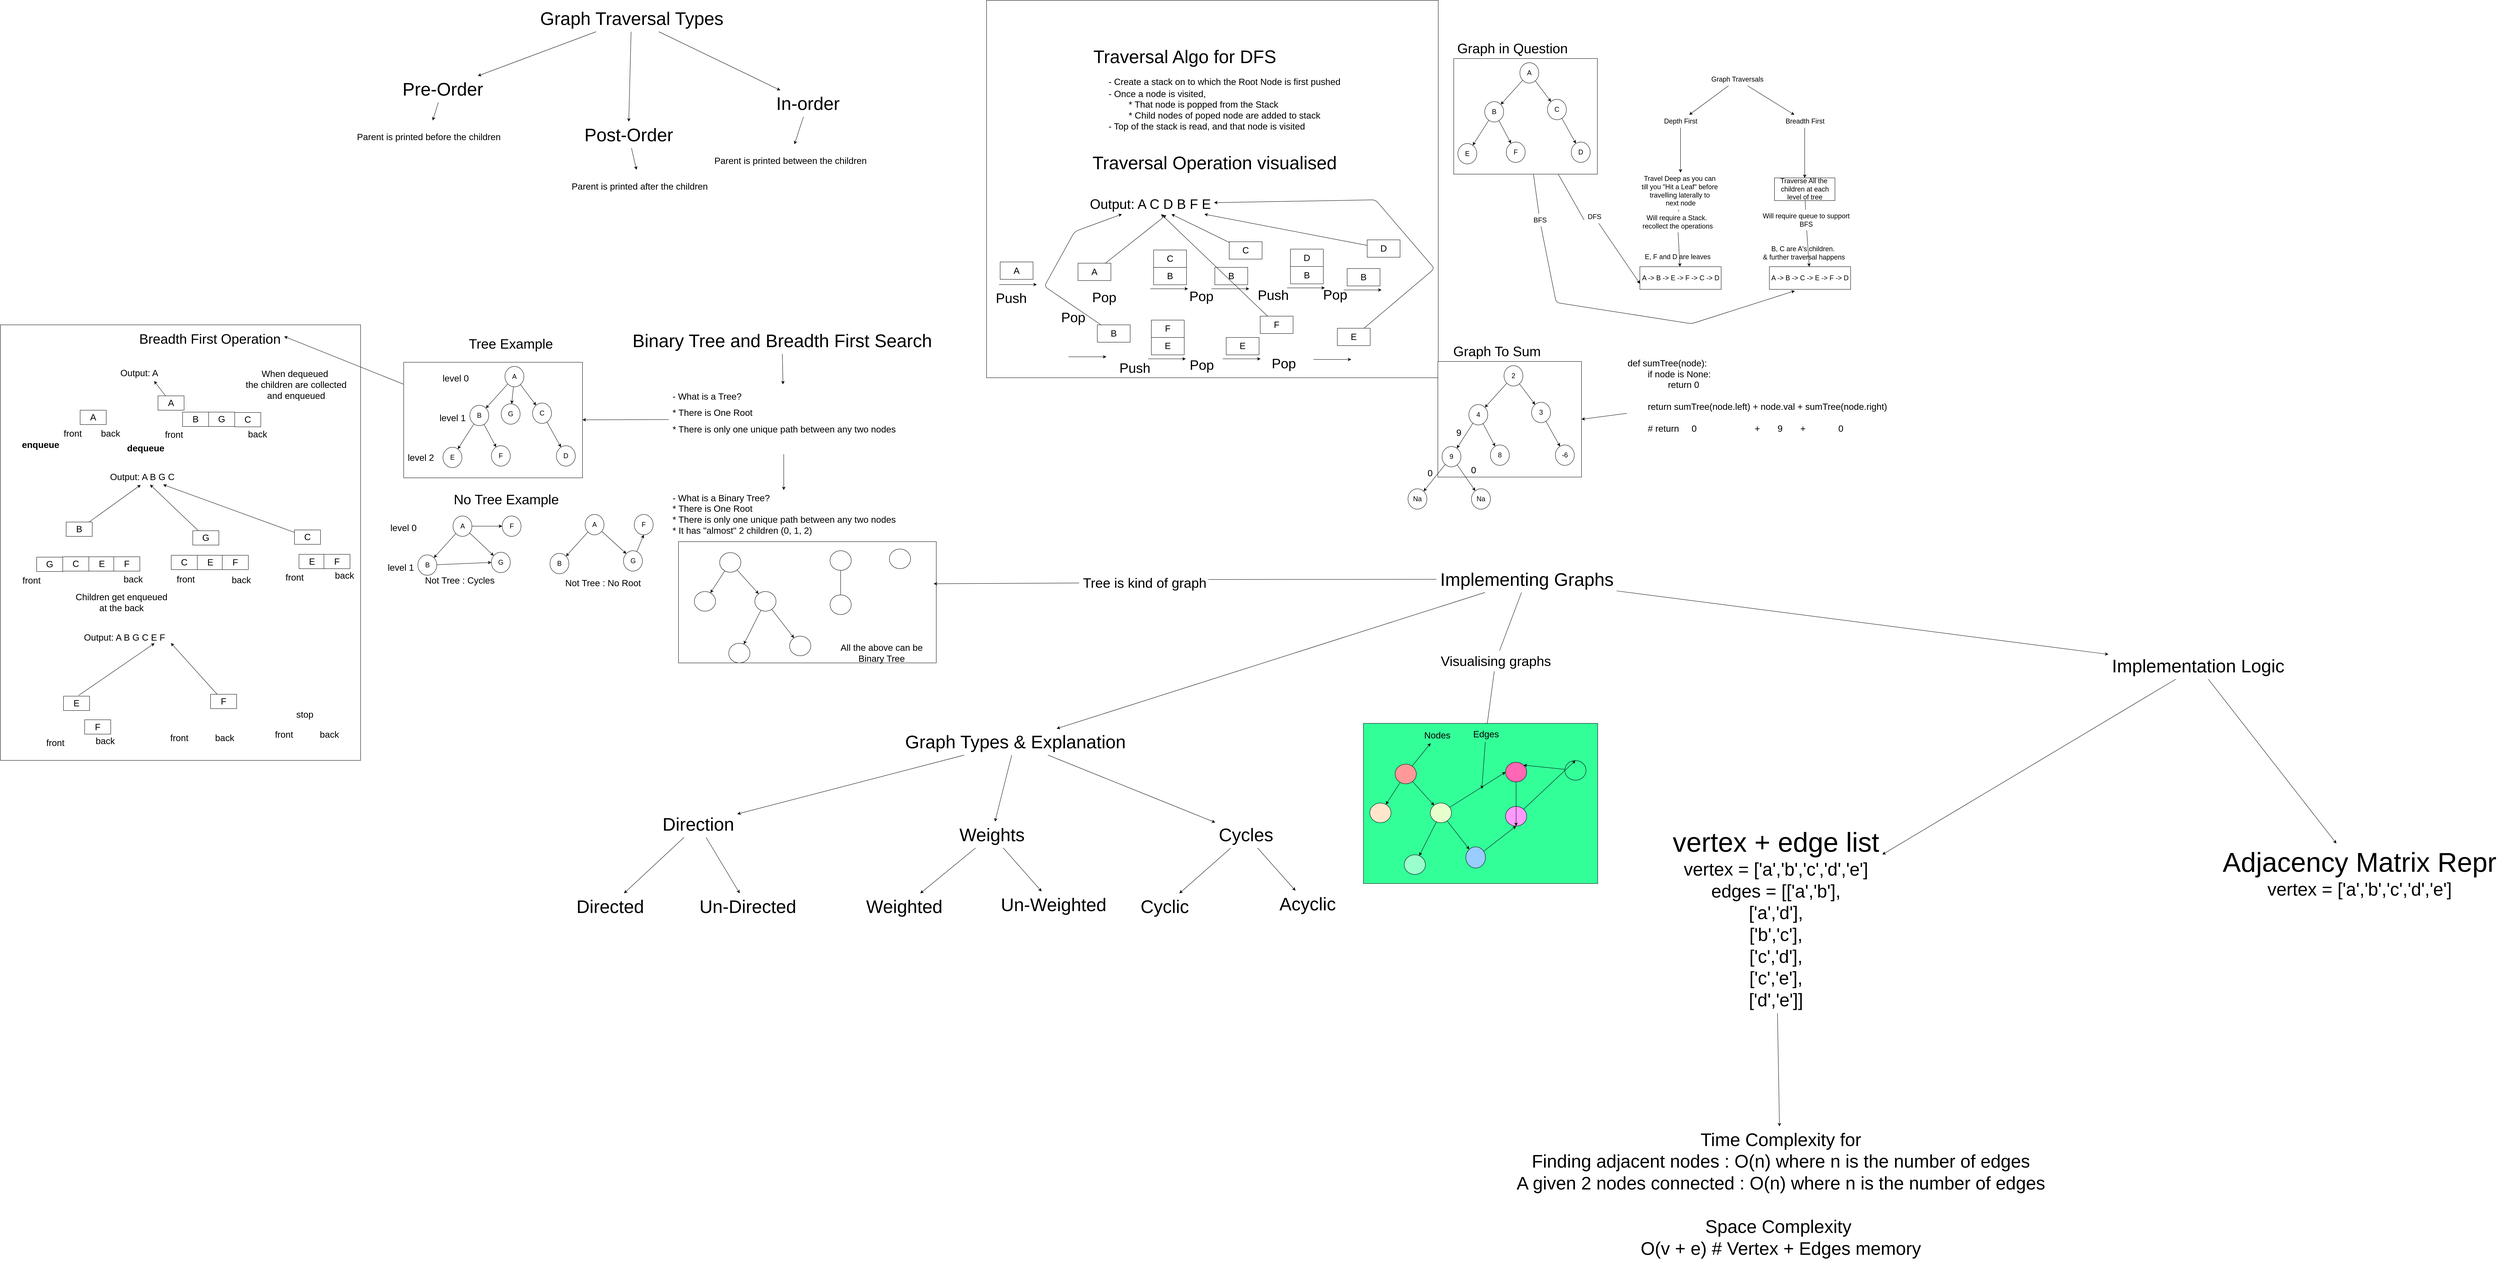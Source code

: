 <mxfile>
    <diagram id="GIzXhVxb1Y-X7Gjz67oI" name="Page-1">
        <mxGraphModel dx="11020" dy="3504" grid="0" gridSize="10" guides="1" tooltips="1" connect="1" arrows="1" fold="1" page="0" pageScale="1" pageWidth="827" pageHeight="1169" math="0" shadow="0">
            <root>
                <mxCell id="0"/>
                <mxCell id="1" parent="0"/>
                <mxCell id="242" value="" style="whiteSpace=wrap;html=1;fontSize=24;" parent="1" vertex="1">
                    <mxGeometry x="-1800" y="-148" width="1195" height="999" as="geometry"/>
                </mxCell>
                <mxCell id="241" value="" style="whiteSpace=wrap;html=1;fontSize=24;" parent="1" vertex="1">
                    <mxGeometry x="-4409" y="711" width="953" height="1153" as="geometry"/>
                </mxCell>
                <mxCell id="196" value="" style="whiteSpace=wrap;html=1;fontSize=24;" parent="1" vertex="1">
                    <mxGeometry x="-2615" y="1285" width="682" height="321" as="geometry"/>
                </mxCell>
                <mxCell id="105" value="" style="whiteSpace=wrap;html=1;fontSize=18;" parent="1" vertex="1">
                    <mxGeometry x="-606" y="808" width="380" height="306" as="geometry"/>
                </mxCell>
                <mxCell id="36" style="edgeStyle=none;html=1;entryX=0;entryY=0.75;entryDx=0;entryDy=0;fontSize=18;startArrow=none;" parent="1" source="39" target="24" edge="1">
                    <mxGeometry relative="1" as="geometry"/>
                </mxCell>
                <mxCell id="37" style="edgeStyle=none;html=1;fontSize=18;startArrow=none;" parent="1" source="38" edge="1">
                    <mxGeometry relative="1" as="geometry">
                        <mxPoint x="338.286" y="621" as="targetPoint"/>
                        <Array as="points">
                            <mxPoint x="-293" y="652"/>
                            <mxPoint x="65" y="708"/>
                        </Array>
                    </mxGeometry>
                </mxCell>
                <mxCell id="20" value="" style="whiteSpace=wrap;html=1;fontSize=18;" parent="1" vertex="1">
                    <mxGeometry x="-564" y="6" width="380" height="306" as="geometry"/>
                </mxCell>
                <mxCell id="4" value="" style="edgeStyle=none;html=1;fontSize=18;" parent="1" source="2" target="3" edge="1">
                    <mxGeometry relative="1" as="geometry"/>
                </mxCell>
                <mxCell id="6" value="" style="edgeStyle=none;html=1;fontSize=18;" parent="1" source="2" target="5" edge="1">
                    <mxGeometry relative="1" as="geometry"/>
                </mxCell>
                <mxCell id="2" value="&lt;font style=&quot;font-size: 18px;&quot;&gt;Graph Traversals&lt;/font&gt;" style="text;html=1;align=center;verticalAlign=middle;resizable=0;points=[];autosize=1;strokeColor=none;fillColor=none;" parent="1" vertex="1">
                    <mxGeometry x="108" y="44" width="156" height="34" as="geometry"/>
                </mxCell>
                <mxCell id="23" value="" style="edgeStyle=none;html=1;fontSize=18;" parent="1" source="3" target="22" edge="1">
                    <mxGeometry relative="1" as="geometry"/>
                </mxCell>
                <mxCell id="3" value="&lt;font style=&quot;font-size: 18px;&quot;&gt;Depth First&lt;/font&gt;" style="text;html=1;align=center;verticalAlign=middle;resizable=0;points=[];autosize=1;strokeColor=none;fillColor=none;fontSize=18;" parent="1" vertex="1">
                    <mxGeometry x="-17" y="155" width="106" height="34" as="geometry"/>
                </mxCell>
                <mxCell id="28" value="" style="edgeStyle=none;html=1;fontSize=18;" parent="1" source="5" target="27" edge="1">
                    <mxGeometry relative="1" as="geometry"/>
                </mxCell>
                <mxCell id="5" value="&lt;font style=&quot;font-size: 18px;&quot;&gt;Breadth First&lt;/font&gt;" style="text;html=1;align=center;verticalAlign=middle;resizable=0;points=[];autosize=1;strokeColor=none;fillColor=none;fontSize=18;" parent="1" vertex="1">
                    <mxGeometry x="304" y="155" width="121" height="34" as="geometry"/>
                </mxCell>
                <mxCell id="9" value="" style="edgeStyle=none;html=1;fontSize=18;" parent="1" source="7" target="8" edge="1">
                    <mxGeometry relative="1" as="geometry"/>
                </mxCell>
                <mxCell id="12" value="" style="edgeStyle=none;html=1;fontSize=18;" parent="1" source="7" target="11" edge="1">
                    <mxGeometry relative="1" as="geometry"/>
                </mxCell>
                <mxCell id="7" value="A" style="ellipse;whiteSpace=wrap;html=1;fontSize=18;" parent="1" vertex="1">
                    <mxGeometry x="-389" y="17" width="50" height="54" as="geometry"/>
                </mxCell>
                <mxCell id="14" value="" style="edgeStyle=none;html=1;fontSize=18;" parent="1" source="8" target="13" edge="1">
                    <mxGeometry relative="1" as="geometry"/>
                </mxCell>
                <mxCell id="17" value="" style="edgeStyle=none;html=1;fontSize=18;" parent="1" source="8" target="16" edge="1">
                    <mxGeometry relative="1" as="geometry"/>
                </mxCell>
                <mxCell id="8" value="B" style="ellipse;whiteSpace=wrap;html=1;fontSize=18;" parent="1" vertex="1">
                    <mxGeometry x="-482" y="120" width="50" height="54" as="geometry"/>
                </mxCell>
                <mxCell id="19" value="" style="edgeStyle=none;html=1;fontSize=18;" parent="1" source="11" target="18" edge="1">
                    <mxGeometry relative="1" as="geometry"/>
                </mxCell>
                <mxCell id="11" value="C" style="ellipse;whiteSpace=wrap;html=1;fontSize=18;" parent="1" vertex="1">
                    <mxGeometry x="-316" y="114" width="50" height="54" as="geometry"/>
                </mxCell>
                <mxCell id="13" value="E" style="ellipse;whiteSpace=wrap;html=1;fontSize=18;" parent="1" vertex="1">
                    <mxGeometry x="-553" y="231" width="50" height="54" as="geometry"/>
                </mxCell>
                <mxCell id="16" value="F" style="ellipse;whiteSpace=wrap;html=1;fontSize=18;" parent="1" vertex="1">
                    <mxGeometry x="-425" y="227" width="50" height="54" as="geometry"/>
                </mxCell>
                <mxCell id="18" value="D" style="ellipse;whiteSpace=wrap;html=1;fontSize=18;" parent="1" vertex="1">
                    <mxGeometry x="-253" y="227" width="50" height="54" as="geometry"/>
                </mxCell>
                <mxCell id="21" value="&lt;font style=&quot;font-size: 36px;&quot;&gt;Graph in Question&lt;/font&gt;" style="text;html=1;align=center;verticalAlign=middle;resizable=0;points=[];autosize=1;strokeColor=none;fillColor=none;fontSize=18;" parent="1" vertex="1">
                    <mxGeometry x="-564" y="-49" width="310" height="55" as="geometry"/>
                </mxCell>
                <mxCell id="25" value="" style="edgeStyle=none;html=1;fontSize=18;startArrow=none;" parent="1" source="32" target="24" edge="1">
                    <mxGeometry relative="1" as="geometry"/>
                </mxCell>
                <mxCell id="22" value="&lt;font style=&quot;font-size: 18px;&quot;&gt;Travel Deep as you can&amp;nbsp;&lt;br&gt;till you &quot;Hit a Leaf&quot; before&amp;nbsp;&lt;br&gt;travelling laterally to&amp;nbsp;&lt;br&gt;next node&lt;br&gt;&lt;/font&gt;" style="text;html=1;align=center;verticalAlign=middle;resizable=0;points=[];autosize=1;strokeColor=none;fillColor=none;fontSize=18;" parent="1" vertex="1">
                    <mxGeometry x="-76.5" y="308" width="225" height="98" as="geometry"/>
                </mxCell>
                <mxCell id="24" value="A -&amp;gt; B -&amp;gt; E -&amp;gt; F -&amp;gt; C -&amp;gt; D" style="whiteSpace=wrap;html=1;fontSize=18;" parent="1" vertex="1">
                    <mxGeometry x="-71.5" y="557" width="215" height="60" as="geometry"/>
                </mxCell>
                <mxCell id="26" value="E, F and D are leaves" style="text;html=1;align=center;verticalAlign=middle;resizable=0;points=[];autosize=1;strokeColor=none;fillColor=none;fontSize=18;" parent="1" vertex="1">
                    <mxGeometry x="-68" y="514" width="192" height="34" as="geometry"/>
                </mxCell>
                <mxCell id="30" style="edgeStyle=none;html=1;fontSize=18;startArrow=none;" parent="1" source="34" target="29" edge="1">
                    <mxGeometry relative="1" as="geometry"/>
                </mxCell>
                <mxCell id="27" value="Traverse All the&amp;nbsp;&lt;br&gt;children at each level of tree" style="whiteSpace=wrap;html=1;fontSize=18;" parent="1" vertex="1">
                    <mxGeometry x="284.5" y="322" width="160" height="60" as="geometry"/>
                </mxCell>
                <mxCell id="29" value="A -&amp;gt; B -&amp;gt; C -&amp;gt; E -&amp;gt; F -&amp;gt;&amp;nbsp;D" style="whiteSpace=wrap;html=1;fontSize=18;" parent="1" vertex="1">
                    <mxGeometry x="271" y="557" width="215" height="60" as="geometry"/>
                </mxCell>
                <mxCell id="31" value="B, C are A's children.&amp;nbsp;&lt;br&gt;&amp;amp; further traversal happens" style="text;html=1;align=center;verticalAlign=middle;resizable=0;points=[];autosize=1;strokeColor=none;fillColor=none;fontSize=18;" parent="1" vertex="1">
                    <mxGeometry x="244" y="493" width="235" height="55" as="geometry"/>
                </mxCell>
                <mxCell id="33" value="" style="edgeStyle=none;html=1;fontSize=18;endArrow=none;" parent="1" source="22" target="32" edge="1">
                    <mxGeometry relative="1" as="geometry">
                        <mxPoint x="33.484" y="406.0" as="sourcePoint"/>
                        <mxPoint x="28.041" y="512.0" as="targetPoint"/>
                    </mxGeometry>
                </mxCell>
                <mxCell id="32" value="Will require a Stack.&amp;nbsp;&lt;br&gt;recollect the operations" style="text;html=1;align=center;verticalAlign=middle;resizable=0;points=[];autosize=1;strokeColor=none;fillColor=none;fontSize=18;" parent="1" vertex="1">
                    <mxGeometry x="-74" y="411" width="204" height="55" as="geometry"/>
                </mxCell>
                <mxCell id="35" value="" style="edgeStyle=none;html=1;fontSize=18;endArrow=none;" parent="1" source="27" target="34" edge="1">
                    <mxGeometry relative="1" as="geometry">
                        <mxPoint x="367.419" y="382.0" as="sourcePoint"/>
                        <mxPoint x="379.581" y="507.0" as="targetPoint"/>
                    </mxGeometry>
                </mxCell>
                <mxCell id="34" value="Will require queue to support&lt;br&gt;BFS" style="text;html=1;align=center;verticalAlign=middle;resizable=0;points=[];autosize=1;strokeColor=none;fillColor=none;fontSize=18;" parent="1" vertex="1">
                    <mxGeometry x="244" y="406" width="248" height="55" as="geometry"/>
                </mxCell>
                <mxCell id="40" value="" style="edgeStyle=none;html=1;entryX=0;entryY=0.75;entryDx=0;entryDy=0;fontSize=18;endArrow=none;" parent="1" source="20" target="39" edge="1">
                    <mxGeometry relative="1" as="geometry">
                        <mxPoint x="-269.525" y="312.0" as="sourcePoint"/>
                        <mxPoint x="-71.5" y="602" as="targetPoint"/>
                    </mxGeometry>
                </mxCell>
                <mxCell id="39" value="DFS" style="text;html=1;align=center;verticalAlign=middle;resizable=0;points=[];autosize=1;strokeColor=none;fillColor=none;fontSize=18;" parent="1" vertex="1">
                    <mxGeometry x="-219" y="408" width="54" height="34" as="geometry"/>
                </mxCell>
                <mxCell id="41" value="" style="edgeStyle=none;html=1;fontSize=18;endArrow=none;" parent="1" source="20" target="38" edge="1">
                    <mxGeometry relative="1" as="geometry">
                        <mxPoint x="338.286" y="621" as="targetPoint"/>
                        <mxPoint x="-348.862" y="312.0" as="sourcePoint"/>
                        <Array as="points"/>
                    </mxGeometry>
                </mxCell>
                <mxCell id="38" value="BFS" style="text;html=1;align=center;verticalAlign=middle;resizable=0;points=[];autosize=1;strokeColor=none;fillColor=none;fontSize=18;" parent="1" vertex="1">
                    <mxGeometry x="-363" y="416.5" width="53" height="34" as="geometry"/>
                </mxCell>
                <mxCell id="42" value="&lt;font style=&quot;font-size: 48px;&quot;&gt;Traversal Algo for DFS&lt;/font&gt;" style="text;html=1;align=center;verticalAlign=middle;resizable=0;points=[];autosize=1;strokeColor=none;fillColor=none;fontSize=36;" parent="1" vertex="1">
                    <mxGeometry x="-1527" y="-34" width="502" height="70" as="geometry"/>
                </mxCell>
                <mxCell id="43" value="&lt;div style=&quot;text-align: left;&quot;&gt;&lt;span style=&quot;background-color: initial;&quot;&gt;&lt;font style=&quot;font-size: 24px;&quot;&gt;- Create a stack on to which the Root Node is first pushed&lt;/font&gt;&lt;/span&gt;&lt;/div&gt;&lt;font style=&quot;font-size: 24px;&quot;&gt;&lt;div style=&quot;text-align: left;&quot;&gt;&lt;span style=&quot;background-color: initial;&quot;&gt;- Once a node is visited,&lt;/span&gt;&lt;/div&gt;&lt;div style=&quot;text-align: left;&quot;&gt;&lt;span style=&quot;background-color: initial;&quot;&gt;&lt;span style=&quot;white-space: pre;&quot;&gt;&#9;&lt;/span&gt;* That node is popped from the Stack&lt;/span&gt;&lt;/div&gt;&lt;div style=&quot;text-align: left;&quot;&gt;&lt;span style=&quot;background-color: initial;&quot;&gt;&lt;span style=&quot;white-space: pre;&quot;&gt;&#9;&lt;/span&gt;* Child nodes of poped node are added to stack&lt;/span&gt;&lt;/div&gt;&lt;div style=&quot;text-align: left;&quot;&gt;&lt;span style=&quot;background-color: initial;&quot;&gt;- Top of the stack is read, and that node is visited&lt;/span&gt;&lt;/div&gt;&lt;/font&gt;" style="text;html=1;align=center;verticalAlign=middle;resizable=0;points=[];autosize=1;strokeColor=none;fillColor=none;fontSize=36;" parent="1" vertex="1">
                    <mxGeometry x="-1487" y="36" width="632" height="170" as="geometry"/>
                </mxCell>
                <mxCell id="44" value="" style="edgeStyle=none;orthogonalLoop=1;jettySize=auto;html=1;fontSize=24;" parent="1" edge="1">
                    <mxGeometry width="100" relative="1" as="geometry">
                        <mxPoint x="-1767" y="604.33" as="sourcePoint"/>
                        <mxPoint x="-1667" y="604.33" as="targetPoint"/>
                        <Array as="points"/>
                    </mxGeometry>
                </mxCell>
                <mxCell id="50" style="edgeStyle=none;html=1;entryX=0.625;entryY=1.042;entryDx=0;entryDy=0;entryPerimeter=0;fontSize=36;" parent="1" source="45" target="49" edge="1">
                    <mxGeometry relative="1" as="geometry"/>
                </mxCell>
                <mxCell id="45" value="A" style="whiteSpace=wrap;html=1;fontSize=24;" parent="1" vertex="1">
                    <mxGeometry x="-1558" y="547.76" width="87" height="46" as="geometry"/>
                </mxCell>
                <mxCell id="46" value="" style="edgeStyle=none;orthogonalLoop=1;jettySize=auto;html=1;fontSize=24;" parent="1" edge="1">
                    <mxGeometry width="100" relative="1" as="geometry">
                        <mxPoint x="-1367" y="615.45" as="sourcePoint"/>
                        <mxPoint x="-1267" y="615.45" as="targetPoint"/>
                        <Array as="points"/>
                    </mxGeometry>
                </mxCell>
                <mxCell id="47" value="B" style="whiteSpace=wrap;html=1;fontSize=24;" parent="1" vertex="1">
                    <mxGeometry x="-1358" y="558.88" width="87" height="46" as="geometry"/>
                </mxCell>
                <mxCell id="48" value="C" style="whiteSpace=wrap;html=1;fontSize=24;" parent="1" vertex="1">
                    <mxGeometry x="-1358" y="512.88" width="87" height="46" as="geometry"/>
                </mxCell>
                <mxCell id="49" value="&lt;font style=&quot;font-size: 36px;&quot;&gt;Output: A C D B F E&lt;/font&gt;" style="text;html=1;align=center;verticalAlign=middle;resizable=0;points=[];autosize=1;strokeColor=none;fillColor=none;fontSize=24;" parent="1" vertex="1">
                    <mxGeometry x="-1536" y="363" width="338" height="55" as="geometry"/>
                </mxCell>
                <mxCell id="52" value="" style="edgeStyle=none;orthogonalLoop=1;jettySize=auto;html=1;fontSize=24;" parent="1" edge="1">
                    <mxGeometry width="100" relative="1" as="geometry">
                        <mxPoint x="-1205" y="615.45" as="sourcePoint"/>
                        <mxPoint x="-1105" y="615.45" as="targetPoint"/>
                        <Array as="points"/>
                    </mxGeometry>
                </mxCell>
                <mxCell id="53" value="B" style="whiteSpace=wrap;html=1;fontSize=24;" parent="1" vertex="1">
                    <mxGeometry x="-1196" y="558.88" width="87" height="46" as="geometry"/>
                </mxCell>
                <mxCell id="55" style="edgeStyle=none;html=1;fontSize=36;" parent="1" source="54" target="49" edge="1">
                    <mxGeometry relative="1" as="geometry"/>
                </mxCell>
                <mxCell id="54" value="C" style="whiteSpace=wrap;html=1;fontSize=24;" parent="1" vertex="1">
                    <mxGeometry x="-1158" y="491" width="87" height="46" as="geometry"/>
                </mxCell>
                <mxCell id="56" value="" style="edgeStyle=none;orthogonalLoop=1;jettySize=auto;html=1;fontSize=24;" parent="1" edge="1">
                    <mxGeometry width="100" relative="1" as="geometry">
                        <mxPoint x="-1005" y="613.07" as="sourcePoint"/>
                        <mxPoint x="-905" y="613.07" as="targetPoint"/>
                        <Array as="points"/>
                    </mxGeometry>
                </mxCell>
                <mxCell id="57" value="B" style="whiteSpace=wrap;html=1;fontSize=24;" parent="1" vertex="1">
                    <mxGeometry x="-996" y="556.5" width="87" height="46" as="geometry"/>
                </mxCell>
                <mxCell id="59" value="D" style="whiteSpace=wrap;html=1;fontSize=24;" parent="1" vertex="1">
                    <mxGeometry x="-996" y="510.5" width="87" height="46" as="geometry"/>
                </mxCell>
                <mxCell id="60" value="" style="edgeStyle=none;orthogonalLoop=1;jettySize=auto;html=1;fontSize=24;" parent="1" edge="1">
                    <mxGeometry width="100" relative="1" as="geometry">
                        <mxPoint x="-855" y="618.57" as="sourcePoint"/>
                        <mxPoint x="-755" y="618.57" as="targetPoint"/>
                        <Array as="points"/>
                    </mxGeometry>
                </mxCell>
                <mxCell id="61" value="B" style="whiteSpace=wrap;html=1;fontSize=24;" parent="1" vertex="1">
                    <mxGeometry x="-846" y="562" width="87" height="46" as="geometry"/>
                </mxCell>
                <mxCell id="63" style="edgeStyle=none;html=1;fontSize=36;" parent="1" source="62" target="49" edge="1">
                    <mxGeometry relative="1" as="geometry"/>
                </mxCell>
                <mxCell id="62" value="D" style="whiteSpace=wrap;html=1;fontSize=24;" parent="1" vertex="1">
                    <mxGeometry x="-793" y="486" width="87" height="46" as="geometry"/>
                </mxCell>
                <mxCell id="64" value="Push" style="text;html=1;align=center;verticalAlign=middle;resizable=0;points=[];autosize=1;strokeColor=none;fillColor=none;fontSize=36;" parent="1" vertex="1">
                    <mxGeometry x="-1785" y="612" width="100" height="55" as="geometry"/>
                </mxCell>
                <mxCell id="65" value="Pop" style="text;html=1;align=center;verticalAlign=middle;resizable=0;points=[];autosize=1;strokeColor=none;fillColor=none;fontSize=36;" parent="1" vertex="1">
                    <mxGeometry x="-1273" y="607" width="82" height="55" as="geometry"/>
                </mxCell>
                <mxCell id="66" value="Push" style="text;html=1;align=center;verticalAlign=middle;resizable=0;points=[];autosize=1;strokeColor=none;fillColor=none;fontSize=36;" parent="1" vertex="1">
                    <mxGeometry x="-1092" y="604.88" width="100" height="55" as="geometry"/>
                </mxCell>
                <mxCell id="67" value="Pop" style="text;html=1;align=center;verticalAlign=middle;resizable=0;points=[];autosize=1;strokeColor=none;fillColor=none;fontSize=36;" parent="1" vertex="1">
                    <mxGeometry x="-919" y="603" width="82" height="55" as="geometry"/>
                </mxCell>
                <mxCell id="68" value="" style="edgeStyle=none;orthogonalLoop=1;jettySize=auto;html=1;fontSize=24;" parent="1" edge="1">
                    <mxGeometry width="100" relative="1" as="geometry">
                        <mxPoint x="-1583" y="795.57" as="sourcePoint"/>
                        <mxPoint x="-1483" y="795.57" as="targetPoint"/>
                        <Array as="points"/>
                    </mxGeometry>
                </mxCell>
                <mxCell id="71" style="edgeStyle=none;html=1;fontSize=36;" parent="1" source="69" target="49" edge="1">
                    <mxGeometry relative="1" as="geometry">
                        <Array as="points">
                            <mxPoint x="-1647" y="609"/>
                            <mxPoint x="-1567" y="464"/>
                        </Array>
                    </mxGeometry>
                </mxCell>
                <mxCell id="69" value="B" style="whiteSpace=wrap;html=1;fontSize=24;" parent="1" vertex="1">
                    <mxGeometry x="-1507" y="711" width="87" height="46" as="geometry"/>
                </mxCell>
                <mxCell id="70" value="Pop" style="text;html=1;align=center;verticalAlign=middle;resizable=0;points=[];autosize=1;strokeColor=none;fillColor=none;fontSize=36;" parent="1" vertex="1">
                    <mxGeometry x="-1612" y="663" width="82" height="55" as="geometry"/>
                </mxCell>
                <mxCell id="72" value="" style="edgeStyle=none;orthogonalLoop=1;jettySize=auto;html=1;fontSize=24;" parent="1" edge="1">
                    <mxGeometry width="100" relative="1" as="geometry">
                        <mxPoint x="-1373" y="801.0" as="sourcePoint"/>
                        <mxPoint x="-1273" y="801.0" as="targetPoint"/>
                        <Array as="points"/>
                    </mxGeometry>
                </mxCell>
                <mxCell id="73" value="E" style="whiteSpace=wrap;html=1;fontSize=24;" parent="1" vertex="1">
                    <mxGeometry x="-1364" y="744.43" width="87" height="46" as="geometry"/>
                </mxCell>
                <mxCell id="74" value="F" style="whiteSpace=wrap;html=1;fontSize=24;" parent="1" vertex="1">
                    <mxGeometry x="-1364" y="698.43" width="87" height="46" as="geometry"/>
                </mxCell>
                <mxCell id="75" value="Push" style="text;html=1;align=center;verticalAlign=middle;resizable=0;points=[];autosize=1;strokeColor=none;fillColor=none;fontSize=36;" parent="1" vertex="1">
                    <mxGeometry x="-1458" y="797" width="100" height="55" as="geometry"/>
                </mxCell>
                <mxCell id="76" value="Pop" style="text;html=1;align=center;verticalAlign=middle;resizable=0;points=[];autosize=1;strokeColor=none;fillColor=none;fontSize=36;" parent="1" vertex="1">
                    <mxGeometry x="-1272" y="789" width="82" height="55" as="geometry"/>
                </mxCell>
                <mxCell id="77" value="" style="edgeStyle=none;orthogonalLoop=1;jettySize=auto;html=1;fontSize=24;" parent="1" edge="1">
                    <mxGeometry width="100" relative="1" as="geometry">
                        <mxPoint x="-1175" y="801" as="sourcePoint"/>
                        <mxPoint x="-1075" y="801" as="targetPoint"/>
                        <Array as="points"/>
                    </mxGeometry>
                </mxCell>
                <mxCell id="78" value="E" style="whiteSpace=wrap;html=1;fontSize=24;" parent="1" vertex="1">
                    <mxGeometry x="-1166" y="744.43" width="87" height="46" as="geometry"/>
                </mxCell>
                <mxCell id="80" style="edgeStyle=none;html=1;fontSize=36;" parent="1" source="79" target="49" edge="1">
                    <mxGeometry relative="1" as="geometry"/>
                </mxCell>
                <mxCell id="79" value="F" style="whiteSpace=wrap;html=1;fontSize=24;" parent="1" vertex="1">
                    <mxGeometry x="-1076" y="688.0" width="87" height="46" as="geometry"/>
                </mxCell>
                <mxCell id="81" value="Pop" style="text;html=1;align=center;verticalAlign=middle;resizable=0;points=[];autosize=1;strokeColor=none;fillColor=none;fontSize=36;" parent="1" vertex="1">
                    <mxGeometry x="-1055" y="785" width="82" height="55" as="geometry"/>
                </mxCell>
                <mxCell id="82" value="" style="edgeStyle=none;orthogonalLoop=1;jettySize=auto;html=1;fontSize=24;" parent="1" edge="1">
                    <mxGeometry width="100" relative="1" as="geometry">
                        <mxPoint x="-935" y="802.57" as="sourcePoint"/>
                        <mxPoint x="-835" y="802.57" as="targetPoint"/>
                        <Array as="points"/>
                    </mxGeometry>
                </mxCell>
                <mxCell id="87" style="edgeStyle=none;html=1;fontSize=36;" parent="1" source="83" target="49" edge="1">
                    <mxGeometry relative="1" as="geometry">
                        <Array as="points">
                            <mxPoint x="-615" y="562"/>
                            <mxPoint x="-771" y="380"/>
                        </Array>
                    </mxGeometry>
                </mxCell>
                <mxCell id="83" value="E" style="whiteSpace=wrap;html=1;fontSize=24;" parent="1" vertex="1">
                    <mxGeometry x="-872" y="720.0" width="87" height="46" as="geometry"/>
                </mxCell>
                <mxCell id="89" value="Pop" style="text;html=1;align=center;verticalAlign=middle;resizable=0;points=[];autosize=1;strokeColor=none;fillColor=none;fontSize=36;" parent="1" vertex="1">
                    <mxGeometry x="-1530" y="610" width="82" height="55" as="geometry"/>
                </mxCell>
                <mxCell id="90" value="A" style="whiteSpace=wrap;html=1;fontSize=24;" parent="1" vertex="1">
                    <mxGeometry x="-1764" y="544.5" width="87" height="46" as="geometry"/>
                </mxCell>
                <mxCell id="91" value="&lt;font style=&quot;font-size: 48px;&quot;&gt;Traversal Operation visualised&lt;/font&gt;" style="text;html=1;align=center;verticalAlign=middle;resizable=0;points=[];autosize=1;strokeColor=none;fillColor=none;fontSize=36;" parent="1" vertex="1">
                    <mxGeometry x="-1530" y="247" width="665" height="70" as="geometry"/>
                </mxCell>
                <mxCell id="94" value="" style="edgeStyle=none;html=1;fontSize=48;" parent="1" source="92" target="93" edge="1">
                    <mxGeometry relative="1" as="geometry"/>
                </mxCell>
                <mxCell id="96" value="" style="edgeStyle=none;html=1;fontSize=48;" parent="1" source="92" target="95" edge="1">
                    <mxGeometry relative="1" as="geometry"/>
                </mxCell>
                <mxCell id="98" value="" style="edgeStyle=none;html=1;fontSize=48;" parent="1" source="92" target="97" edge="1">
                    <mxGeometry relative="1" as="geometry"/>
                </mxCell>
                <mxCell id="92" value="&lt;font style=&quot;font-size: 48px;&quot;&gt;Graph Traversal Types&lt;/font&gt;" style="text;html=1;align=center;verticalAlign=middle;resizable=0;points=[];autosize=1;strokeColor=none;fillColor=none;fontSize=36;" parent="1" vertex="1">
                    <mxGeometry x="-2991" y="-135" width="503" height="70" as="geometry"/>
                </mxCell>
                <mxCell id="100" style="edgeStyle=none;html=1;fontSize=24;" parent="1" source="93" target="99" edge="1">
                    <mxGeometry relative="1" as="geometry"/>
                </mxCell>
                <mxCell id="93" value="&lt;font style=&quot;font-size: 48px;&quot;&gt;Pre-Order&lt;/font&gt;" style="text;html=1;align=center;verticalAlign=middle;resizable=0;points=[];autosize=1;strokeColor=none;fillColor=none;fontSize=48;" parent="1" vertex="1">
                    <mxGeometry x="-3355" y="52" width="231" height="70" as="geometry"/>
                </mxCell>
                <mxCell id="102" style="edgeStyle=none;html=1;fontSize=24;" parent="1" source="95" target="101" edge="1">
                    <mxGeometry relative="1" as="geometry"/>
                </mxCell>
                <mxCell id="95" value="Post-Order" style="text;html=1;align=center;verticalAlign=middle;resizable=0;points=[];autosize=1;strokeColor=none;fillColor=none;fontSize=48;" parent="1" vertex="1">
                    <mxGeometry x="-2874" y="173" width="253" height="70" as="geometry"/>
                </mxCell>
                <mxCell id="104" style="edgeStyle=none;html=1;fontSize=24;" parent="1" source="97" target="103" edge="1">
                    <mxGeometry relative="1" as="geometry"/>
                </mxCell>
                <mxCell id="97" value="&lt;font style=&quot;font-size: 48px;&quot;&gt;In-order&lt;/font&gt;" style="text;html=1;align=center;verticalAlign=middle;resizable=0;points=[];autosize=1;strokeColor=none;fillColor=none;fontSize=48;" parent="1" vertex="1">
                    <mxGeometry x="-2366" y="90" width="186" height="70" as="geometry"/>
                </mxCell>
                <mxCell id="99" value="&lt;font style=&quot;font-size: 24px;&quot;&gt;Parent is printed before the children&lt;/font&gt;" style="text;html=1;align=center;verticalAlign=middle;resizable=0;points=[];autosize=1;strokeColor=none;fillColor=none;fontSize=48;" parent="1" vertex="1">
                    <mxGeometry x="-3475" y="170" width="398" height="70" as="geometry"/>
                </mxCell>
                <mxCell id="101" value="&lt;font style=&quot;font-size: 24px;&quot;&gt;Parent is printed after the children&lt;/font&gt;" style="text;html=1;align=center;verticalAlign=middle;resizable=0;points=[];autosize=1;strokeColor=none;fillColor=none;fontSize=48;" parent="1" vertex="1">
                    <mxGeometry x="-2907" y="300.5" width="378" height="70" as="geometry"/>
                </mxCell>
                <mxCell id="103" value="&lt;font style=&quot;font-size: 24px;&quot;&gt;Parent is printed between the children&lt;/font&gt;" style="text;html=1;align=center;verticalAlign=middle;resizable=0;points=[];autosize=1;strokeColor=none;fillColor=none;fontSize=48;" parent="1" vertex="1">
                    <mxGeometry x="-2530" y="233" width="421" height="70" as="geometry"/>
                </mxCell>
                <mxCell id="106" value="" style="edgeStyle=none;html=1;fontSize=18;" parent="1" source="108" target="111" edge="1">
                    <mxGeometry relative="1" as="geometry"/>
                </mxCell>
                <mxCell id="107" value="" style="edgeStyle=none;html=1;fontSize=18;" parent="1" source="108" target="113" edge="1">
                    <mxGeometry relative="1" as="geometry"/>
                </mxCell>
                <mxCell id="108" value="2" style="ellipse;whiteSpace=wrap;html=1;fontSize=18;" parent="1" vertex="1">
                    <mxGeometry x="-431" y="819" width="50" height="54" as="geometry"/>
                </mxCell>
                <mxCell id="109" value="" style="edgeStyle=none;html=1;fontSize=18;" parent="1" source="111" target="114" edge="1">
                    <mxGeometry relative="1" as="geometry"/>
                </mxCell>
                <mxCell id="110" value="" style="edgeStyle=none;html=1;fontSize=18;" parent="1" source="111" target="115" edge="1">
                    <mxGeometry relative="1" as="geometry"/>
                </mxCell>
                <mxCell id="111" value="4" style="ellipse;whiteSpace=wrap;html=1;fontSize=18;" parent="1" vertex="1">
                    <mxGeometry x="-524" y="922" width="50" height="54" as="geometry"/>
                </mxCell>
                <mxCell id="112" value="" style="edgeStyle=none;html=1;fontSize=18;" parent="1" source="113" target="116" edge="1">
                    <mxGeometry relative="1" as="geometry"/>
                </mxCell>
                <mxCell id="113" value="3" style="ellipse;whiteSpace=wrap;html=1;fontSize=18;" parent="1" vertex="1">
                    <mxGeometry x="-358" y="916" width="50" height="54" as="geometry"/>
                </mxCell>
                <mxCell id="121" value="" style="edgeStyle=none;html=1;fontSize=24;" parent="1" source="114" target="120" edge="1">
                    <mxGeometry relative="1" as="geometry"/>
                </mxCell>
                <mxCell id="123" value="" style="edgeStyle=none;html=1;fontSize=24;" parent="1" source="114" target="122" edge="1">
                    <mxGeometry relative="1" as="geometry"/>
                </mxCell>
                <mxCell id="114" value="9" style="ellipse;whiteSpace=wrap;html=1;fontSize=18;" parent="1" vertex="1">
                    <mxGeometry x="-595" y="1033" width="50" height="54" as="geometry"/>
                </mxCell>
                <mxCell id="115" value="8" style="ellipse;whiteSpace=wrap;html=1;fontSize=18;" parent="1" vertex="1">
                    <mxGeometry x="-467" y="1029" width="50" height="54" as="geometry"/>
                </mxCell>
                <mxCell id="116" value="-6" style="ellipse;whiteSpace=wrap;html=1;fontSize=18;" parent="1" vertex="1">
                    <mxGeometry x="-295" y="1029" width="50" height="54" as="geometry"/>
                </mxCell>
                <mxCell id="117" value="&lt;font style=&quot;font-size: 36px;&quot;&gt;Graph To Sum&lt;/font&gt;" style="text;html=1;align=center;verticalAlign=middle;resizable=0;points=[];autosize=1;strokeColor=none;fillColor=none;fontSize=18;" parent="1" vertex="1">
                    <mxGeometry x="-575" y="753" width="249" height="55" as="geometry"/>
                </mxCell>
                <mxCell id="119" style="edgeStyle=none;html=1;entryX=1;entryY=0.5;entryDx=0;entryDy=0;fontSize=24;" parent="1" source="118" target="105" edge="1">
                    <mxGeometry relative="1" as="geometry"/>
                </mxCell>
                <mxCell id="118" value="def sumTree(node):&lt;br&gt;&lt;span style=&quot;white-space: pre;&quot;&gt;&#9;&lt;/span&gt;if node is None:&lt;br&gt;&lt;span style=&quot;white-space: pre;&quot;&gt;&#9;&lt;/span&gt;&lt;span style=&quot;white-space: pre;&quot;&gt;&#9;&lt;/span&gt;return 0&lt;br&gt;&lt;br&gt;&lt;span style=&quot;white-space: pre;&quot;&gt;&#9;&lt;/span&gt;return sumTree(node.left) + node.val + sumTree(node.right)&lt;br&gt;&lt;span style=&quot;white-space: pre;&quot;&gt;&#9;&lt;/span&gt;&lt;br&gt;&lt;span style=&quot;white-space: pre;&quot;&gt;&#9;&lt;/span&gt;# return&amp;nbsp; &amp;nbsp; &amp;nbsp;0&amp;nbsp; &amp;nbsp; &amp;nbsp; &amp;nbsp; &amp;nbsp; &amp;nbsp; &amp;nbsp; &amp;nbsp; &amp;nbsp; &amp;nbsp; &amp;nbsp; &amp;nbsp;+&amp;nbsp; &amp;nbsp; &amp;nbsp; &amp;nbsp;9&amp;nbsp; &amp;nbsp; &amp;nbsp; &amp;nbsp;+&amp;nbsp; &amp;nbsp; &amp;nbsp; &amp;nbsp; &amp;nbsp; &amp;nbsp; &amp;nbsp;0" style="text;html=1;align=left;verticalAlign=middle;resizable=0;points=[];autosize=1;strokeColor=none;fillColor=none;fontSize=24;" parent="1" vertex="1">
                    <mxGeometry x="-106" y="792" width="705" height="214" as="geometry"/>
                </mxCell>
                <mxCell id="120" value="Na" style="ellipse;whiteSpace=wrap;html=1;fontSize=18;" parent="1" vertex="1">
                    <mxGeometry x="-685" y="1145" width="50" height="54" as="geometry"/>
                </mxCell>
                <mxCell id="122" value="Na" style="ellipse;whiteSpace=wrap;html=1;fontSize=18;" parent="1" vertex="1">
                    <mxGeometry x="-517" y="1145" width="50" height="54" as="geometry"/>
                </mxCell>
                <mxCell id="124" value="0" style="text;html=1;align=center;verticalAlign=middle;resizable=0;points=[];autosize=1;strokeColor=none;fillColor=none;fontSize=24;" parent="1" vertex="1">
                    <mxGeometry x="-643" y="1083" width="31" height="41" as="geometry"/>
                </mxCell>
                <mxCell id="125" value="0" style="text;html=1;align=center;verticalAlign=middle;resizable=0;points=[];autosize=1;strokeColor=none;fillColor=none;fontSize=24;" parent="1" vertex="1">
                    <mxGeometry x="-528" y="1075" width="31" height="41" as="geometry"/>
                </mxCell>
                <mxCell id="126" value="9" style="text;html=1;align=center;verticalAlign=middle;resizable=0;points=[];autosize=1;strokeColor=none;fillColor=none;fontSize=24;" parent="1" vertex="1">
                    <mxGeometry x="-567" y="976" width="31" height="41" as="geometry"/>
                </mxCell>
                <mxCell id="129" style="edgeStyle=none;html=1;fontSize=24;" parent="1" source="127" target="128" edge="1">
                    <mxGeometry relative="1" as="geometry"/>
                </mxCell>
                <mxCell id="127" value="&lt;font style=&quot;font-size: 48px;&quot;&gt;Binary Tree and Breadth First Search&lt;/font&gt;" style="text;html=1;align=center;verticalAlign=middle;resizable=0;points=[];autosize=1;strokeColor=none;fillColor=none;fontSize=36;" parent="1" vertex="1">
                    <mxGeometry x="-2746" y="718" width="810" height="70" as="geometry"/>
                </mxCell>
                <mxCell id="147" style="edgeStyle=none;html=1;fontSize=24;" parent="1" source="128" target="130" edge="1">
                    <mxGeometry relative="1" as="geometry"/>
                </mxCell>
                <mxCell id="182" value="" style="edgeStyle=none;html=1;fontSize=24;" parent="1" source="128" target="181" edge="1">
                    <mxGeometry relative="1" as="geometry"/>
                </mxCell>
                <mxCell id="128" value="&lt;div style=&quot;text-align: left;&quot;&gt;&lt;span style=&quot;font-size: 24px;&quot;&gt;- What is a Tree?&lt;/span&gt;&lt;/div&gt;&lt;div style=&quot;text-align: left;&quot;&gt;&lt;span style=&quot;font-size: 24px;&quot;&gt;* There is One Root&lt;/span&gt;&lt;/div&gt;&lt;div style=&quot;text-align: left;&quot;&gt;&lt;span style=&quot;font-size: 24px;&quot;&gt;* There is only one unique path between any two nodes&lt;/span&gt;&lt;/div&gt;&lt;div style=&quot;text-align: left;&quot;&gt;&lt;span style=&quot;font-size: 24px;&quot;&gt;&lt;br&gt;&lt;/span&gt;&lt;/div&gt;" style="text;html=1;align=center;verticalAlign=middle;resizable=0;points=[];autosize=1;strokeColor=none;fillColor=none;fontSize=36;" parent="1" vertex="1">
                    <mxGeometry x="-2641" y="868.5" width="609" height="185" as="geometry"/>
                </mxCell>
                <mxCell id="200" style="edgeStyle=none;html=1;entryX=1.002;entryY=0.394;entryDx=0;entryDy=0;entryPerimeter=0;fontSize=24;" parent="1" source="130" target="198" edge="1">
                    <mxGeometry relative="1" as="geometry"/>
                </mxCell>
                <mxCell id="130" value="" style="whiteSpace=wrap;html=1;fontSize=18;" parent="1" vertex="1">
                    <mxGeometry x="-3342" y="810" width="473" height="306" as="geometry"/>
                </mxCell>
                <mxCell id="131" value="" style="edgeStyle=none;html=1;fontSize=18;" parent="1" source="133" target="136" edge="1">
                    <mxGeometry relative="1" as="geometry"/>
                </mxCell>
                <mxCell id="132" value="" style="edgeStyle=none;html=1;fontSize=18;" parent="1" source="133" target="138" edge="1">
                    <mxGeometry relative="1" as="geometry"/>
                </mxCell>
                <mxCell id="146" value="" style="edgeStyle=none;html=1;fontSize=24;" parent="1" source="133" target="145" edge="1">
                    <mxGeometry relative="1" as="geometry"/>
                </mxCell>
                <mxCell id="133" value="A" style="ellipse;whiteSpace=wrap;html=1;fontSize=18;" parent="1" vertex="1">
                    <mxGeometry x="-3074" y="821" width="50" height="54" as="geometry"/>
                </mxCell>
                <mxCell id="134" value="" style="edgeStyle=none;html=1;fontSize=18;" parent="1" source="136" target="139" edge="1">
                    <mxGeometry relative="1" as="geometry"/>
                </mxCell>
                <mxCell id="135" value="" style="edgeStyle=none;html=1;fontSize=18;" parent="1" source="136" target="140" edge="1">
                    <mxGeometry relative="1" as="geometry"/>
                </mxCell>
                <mxCell id="136" value="B" style="ellipse;whiteSpace=wrap;html=1;fontSize=18;" parent="1" vertex="1">
                    <mxGeometry x="-3167" y="924" width="50" height="54" as="geometry"/>
                </mxCell>
                <mxCell id="137" value="" style="edgeStyle=none;html=1;fontSize=18;" parent="1" source="138" target="141" edge="1">
                    <mxGeometry relative="1" as="geometry"/>
                </mxCell>
                <mxCell id="138" value="C" style="ellipse;whiteSpace=wrap;html=1;fontSize=18;" parent="1" vertex="1">
                    <mxGeometry x="-3001" y="918" width="50" height="54" as="geometry"/>
                </mxCell>
                <mxCell id="139" value="E" style="ellipse;whiteSpace=wrap;html=1;fontSize=18;" parent="1" vertex="1">
                    <mxGeometry x="-3238" y="1035" width="50" height="54" as="geometry"/>
                </mxCell>
                <mxCell id="140" value="F" style="ellipse;whiteSpace=wrap;html=1;fontSize=18;" parent="1" vertex="1">
                    <mxGeometry x="-3110" y="1031" width="50" height="54" as="geometry"/>
                </mxCell>
                <mxCell id="141" value="D" style="ellipse;whiteSpace=wrap;html=1;fontSize=18;" parent="1" vertex="1">
                    <mxGeometry x="-2938" y="1031" width="50" height="54" as="geometry"/>
                </mxCell>
                <mxCell id="142" value="&lt;font style=&quot;font-size: 36px;&quot;&gt;Tree Example&lt;/font&gt;" style="text;html=1;align=center;verticalAlign=middle;resizable=0;points=[];autosize=1;strokeColor=none;fillColor=none;fontSize=18;" parent="1" vertex="1">
                    <mxGeometry x="-3179.5" y="733" width="241" height="55" as="geometry"/>
                </mxCell>
                <mxCell id="145" value="G" style="ellipse;whiteSpace=wrap;html=1;fontSize=18;" parent="1" vertex="1">
                    <mxGeometry x="-3084" y="920" width="50" height="54" as="geometry"/>
                </mxCell>
                <mxCell id="149" value="level 0" style="text;html=1;align=center;verticalAlign=middle;resizable=0;points=[];autosize=1;strokeColor=none;fillColor=none;fontSize=24;" parent="1" vertex="1">
                    <mxGeometry x="-3249" y="832" width="87" height="41" as="geometry"/>
                </mxCell>
                <mxCell id="150" value="level 1" style="text;html=1;align=center;verticalAlign=middle;resizable=0;points=[];autosize=1;strokeColor=none;fillColor=none;fontSize=24;" parent="1" vertex="1">
                    <mxGeometry x="-3256.5" y="937" width="87" height="41" as="geometry"/>
                </mxCell>
                <mxCell id="151" value="level 2" style="text;html=1;align=center;verticalAlign=middle;resizable=0;points=[];autosize=1;strokeColor=none;fillColor=none;fontSize=24;" parent="1" vertex="1">
                    <mxGeometry x="-3341" y="1042" width="87" height="41" as="geometry"/>
                </mxCell>
                <mxCell id="152" value="" style="edgeStyle=none;html=1;fontSize=18;" parent="1" source="155" target="158" edge="1">
                    <mxGeometry relative="1" as="geometry"/>
                </mxCell>
                <mxCell id="154" value="" style="edgeStyle=none;html=1;fontSize=24;" parent="1" source="155" target="163" edge="1">
                    <mxGeometry relative="1" as="geometry"/>
                </mxCell>
                <mxCell id="168" value="" style="edgeStyle=none;html=1;fontSize=24;" parent="1" source="155" target="167" edge="1">
                    <mxGeometry relative="1" as="geometry"/>
                </mxCell>
                <mxCell id="155" value="A" style="ellipse;whiteSpace=wrap;html=1;fontSize=18;" parent="1" vertex="1">
                    <mxGeometry x="-3211.5" y="1217" width="50" height="54" as="geometry"/>
                </mxCell>
                <mxCell id="166" style="edgeStyle=none;html=1;entryX=0;entryY=0.5;entryDx=0;entryDy=0;fontSize=24;" parent="1" source="158" target="163" edge="1">
                    <mxGeometry relative="1" as="geometry"/>
                </mxCell>
                <mxCell id="158" value="B" style="ellipse;whiteSpace=wrap;html=1;fontSize=18;" parent="1" vertex="1">
                    <mxGeometry x="-3304.5" y="1320" width="50" height="54" as="geometry"/>
                </mxCell>
                <mxCell id="163" value="G" style="ellipse;whiteSpace=wrap;html=1;fontSize=18;" parent="1" vertex="1">
                    <mxGeometry x="-3110" y="1313" width="50" height="54" as="geometry"/>
                </mxCell>
                <mxCell id="164" value="level 0" style="text;html=1;align=center;verticalAlign=middle;resizable=0;points=[];autosize=1;strokeColor=none;fillColor=none;fontSize=24;" parent="1" vertex="1">
                    <mxGeometry x="-3386.5" y="1228" width="87" height="41" as="geometry"/>
                </mxCell>
                <mxCell id="165" value="level 1" style="text;html=1;align=center;verticalAlign=middle;resizable=0;points=[];autosize=1;strokeColor=none;fillColor=none;fontSize=24;" parent="1" vertex="1">
                    <mxGeometry x="-3394" y="1333" width="87" height="41" as="geometry"/>
                </mxCell>
                <mxCell id="167" value="F" style="ellipse;whiteSpace=wrap;html=1;fontSize=18;" parent="1" vertex="1">
                    <mxGeometry x="-3081.5" y="1217" width="50" height="54" as="geometry"/>
                </mxCell>
                <mxCell id="169" value="" style="edgeStyle=none;html=1;fontSize=18;" parent="1" source="172" target="174" edge="1">
                    <mxGeometry relative="1" as="geometry"/>
                </mxCell>
                <mxCell id="171" value="" style="edgeStyle=none;html=1;fontSize=24;entryX=0;entryY=0;entryDx=0;entryDy=0;" parent="1" source="172" target="175" edge="1">
                    <mxGeometry relative="1" as="geometry"/>
                </mxCell>
                <mxCell id="172" value="A" style="ellipse;whiteSpace=wrap;html=1;fontSize=18;" parent="1" vertex="1">
                    <mxGeometry x="-2862" y="1213" width="50" height="54" as="geometry"/>
                </mxCell>
                <mxCell id="174" value="B" style="ellipse;whiteSpace=wrap;html=1;fontSize=18;" parent="1" vertex="1">
                    <mxGeometry x="-2955" y="1316" width="50" height="54" as="geometry"/>
                </mxCell>
                <mxCell id="177" style="edgeStyle=none;html=1;entryX=0.5;entryY=1;entryDx=0;entryDy=0;fontSize=24;" parent="1" source="175" target="176" edge="1">
                    <mxGeometry relative="1" as="geometry"/>
                </mxCell>
                <mxCell id="175" value="G" style="ellipse;whiteSpace=wrap;html=1;fontSize=18;" parent="1" vertex="1">
                    <mxGeometry x="-2760.5" y="1309" width="50" height="54" as="geometry"/>
                </mxCell>
                <mxCell id="176" value="F" style="ellipse;whiteSpace=wrap;html=1;fontSize=18;" parent="1" vertex="1">
                    <mxGeometry x="-2732" y="1213" width="50" height="54" as="geometry"/>
                </mxCell>
                <mxCell id="178" value="Not Tree : Cycles" style="text;html=1;align=center;verticalAlign=middle;resizable=0;points=[];autosize=1;strokeColor=none;fillColor=none;fontSize=24;" parent="1" vertex="1">
                    <mxGeometry x="-3295" y="1367" width="202" height="41" as="geometry"/>
                </mxCell>
                <mxCell id="179" value="Not Tree : No Root" style="text;html=1;align=center;verticalAlign=middle;resizable=0;points=[];autosize=1;strokeColor=none;fillColor=none;fontSize=24;" parent="1" vertex="1">
                    <mxGeometry x="-2924" y="1374" width="218" height="41" as="geometry"/>
                </mxCell>
                <mxCell id="180" value="&lt;font style=&quot;font-size: 36px;&quot;&gt;No Tree Example&lt;/font&gt;" style="text;html=1;align=center;verticalAlign=middle;resizable=0;points=[];autosize=1;strokeColor=none;fillColor=none;fontSize=18;" parent="1" vertex="1">
                    <mxGeometry x="-3219" y="1145" width="296" height="55" as="geometry"/>
                </mxCell>
                <mxCell id="181" value="&lt;div style=&quot;text-align: left;&quot;&gt;&lt;span style=&quot;font-size: 24px;&quot;&gt;- What is a Binary Tree?&lt;/span&gt;&lt;/div&gt;&lt;div style=&quot;text-align: left;&quot;&gt;&lt;span style=&quot;font-size: 24px;&quot;&gt;* There is One Root&lt;/span&gt;&lt;/div&gt;&lt;div style=&quot;text-align: left;&quot;&gt;&lt;span style=&quot;font-size: 24px;&quot;&gt;* There is only one unique path between any two nodes&lt;/span&gt;&lt;/div&gt;&lt;div style=&quot;text-align: left;&quot;&gt;&lt;span style=&quot;font-size: 24px;&quot;&gt;* It has &quot;almost&quot; 2 children (0, 1, 2)&lt;/span&gt;&lt;/div&gt;&lt;div style=&quot;text-align: left;&quot;&gt;&lt;span style=&quot;font-size: 24px;&quot;&gt;&lt;br&gt;&lt;/span&gt;&lt;/div&gt;" style="text;html=1;align=center;verticalAlign=middle;resizable=0;points=[];autosize=1;strokeColor=none;fillColor=none;fontSize=24;" parent="1" vertex="1">
                    <mxGeometry x="-2641" y="1148.5" width="609" height="156" as="geometry"/>
                </mxCell>
                <mxCell id="191" style="edgeStyle=none;html=1;fontSize=24;" parent="1" source="183" target="184" edge="1">
                    <mxGeometry relative="1" as="geometry"/>
                </mxCell>
                <mxCell id="192" style="edgeStyle=none;html=1;fontSize=24;" parent="1" source="183" target="185" edge="1">
                    <mxGeometry relative="1" as="geometry"/>
                </mxCell>
                <mxCell id="183" value="" style="ellipse;whiteSpace=wrap;html=1;fontSize=24;" parent="1" vertex="1">
                    <mxGeometry x="-2506" y="1314" width="56" height="52" as="geometry"/>
                </mxCell>
                <mxCell id="184" value="" style="ellipse;whiteSpace=wrap;html=1;fontSize=24;" parent="1" vertex="1">
                    <mxGeometry x="-2573" y="1417" width="56" height="52" as="geometry"/>
                </mxCell>
                <mxCell id="193" style="edgeStyle=none;html=1;fontSize=24;" parent="1" source="185" target="186" edge="1">
                    <mxGeometry relative="1" as="geometry"/>
                </mxCell>
                <mxCell id="194" style="edgeStyle=none;html=1;fontSize=24;" parent="1" source="185" target="187" edge="1">
                    <mxGeometry relative="1" as="geometry"/>
                </mxCell>
                <mxCell id="185" value="" style="ellipse;whiteSpace=wrap;html=1;fontSize=24;" parent="1" vertex="1">
                    <mxGeometry x="-2413" y="1417" width="56" height="52" as="geometry"/>
                </mxCell>
                <mxCell id="186" value="" style="ellipse;whiteSpace=wrap;html=1;fontSize=24;" parent="1" vertex="1">
                    <mxGeometry x="-2482" y="1554" width="56" height="52" as="geometry"/>
                </mxCell>
                <mxCell id="187" value="" style="ellipse;whiteSpace=wrap;html=1;fontSize=24;" parent="1" vertex="1">
                    <mxGeometry x="-2321" y="1535" width="56" height="52" as="geometry"/>
                </mxCell>
                <mxCell id="195" style="edgeStyle=none;html=1;entryX=0.5;entryY=1;entryDx=0;entryDy=0;fontSize=24;" parent="1" source="188" target="189" edge="1">
                    <mxGeometry relative="1" as="geometry"/>
                </mxCell>
                <mxCell id="188" value="" style="ellipse;whiteSpace=wrap;html=1;fontSize=24;" parent="1" vertex="1">
                    <mxGeometry x="-2214" y="1309" width="56" height="52" as="geometry"/>
                </mxCell>
                <mxCell id="189" value="" style="ellipse;whiteSpace=wrap;html=1;fontSize=24;" parent="1" vertex="1">
                    <mxGeometry x="-2214" y="1426" width="56" height="52" as="geometry"/>
                </mxCell>
                <mxCell id="190" value="" style="ellipse;whiteSpace=wrap;html=1;fontSize=24;" parent="1" vertex="1">
                    <mxGeometry x="-2057" y="1304.5" width="56" height="52" as="geometry"/>
                </mxCell>
                <mxCell id="197" value="All the above can be &lt;br&gt;Binary Tree" style="text;html=1;align=center;verticalAlign=middle;resizable=0;points=[];autosize=1;strokeColor=none;fillColor=none;fontSize=24;" parent="1" vertex="1">
                    <mxGeometry x="-2196" y="1545" width="235" height="70" as="geometry"/>
                </mxCell>
                <mxCell id="198" value="&lt;font style=&quot;font-size: 36px;&quot;&gt;Breadth First Operation&lt;/font&gt;" style="text;html=1;align=center;verticalAlign=middle;resizable=0;points=[];autosize=1;strokeColor=none;fillColor=none;fontSize=18;" parent="1" vertex="1">
                    <mxGeometry x="-4051" y="720" width="392" height="55" as="geometry"/>
                </mxCell>
                <mxCell id="199" value="Output: A" style="text;html=1;align=center;verticalAlign=middle;resizable=0;points=[];autosize=1;strokeColor=none;fillColor=none;fontSize=24;" parent="1" vertex="1">
                    <mxGeometry x="-4101" y="818" width="118" height="41" as="geometry"/>
                </mxCell>
                <mxCell id="202" value="front" style="text;html=1;align=center;verticalAlign=middle;resizable=0;points=[];autosize=1;strokeColor=none;fillColor=none;fontSize=24;" parent="1" vertex="1">
                    <mxGeometry x="-4251" y="978" width="66" height="41" as="geometry"/>
                </mxCell>
                <mxCell id="203" value="back" style="text;html=1;align=center;verticalAlign=middle;resizable=0;points=[];autosize=1;strokeColor=none;fillColor=none;fontSize=24;" parent="1" vertex="1">
                    <mxGeometry x="-4153" y="978" width="69" height="41" as="geometry"/>
                </mxCell>
                <mxCell id="204" value="A" style="whiteSpace=wrap;html=1;fontSize=24;" parent="1" vertex="1">
                    <mxGeometry x="-4198" y="937" width="69" height="38" as="geometry"/>
                </mxCell>
                <mxCell id="205" value="&lt;b&gt;enqueue&lt;/b&gt;" style="text;html=1;align=center;verticalAlign=middle;resizable=0;points=[];autosize=1;strokeColor=none;fillColor=none;fontSize=24;" parent="1" vertex="1">
                    <mxGeometry x="-4362" y="1008" width="117" height="41" as="geometry"/>
                </mxCell>
                <mxCell id="206" value="&lt;b&gt;dequeue&lt;/b&gt;" style="text;html=1;align=center;verticalAlign=middle;resizable=0;points=[];autosize=1;strokeColor=none;fillColor=none;fontSize=24;" parent="1" vertex="1">
                    <mxGeometry x="-4084" y="1017" width="117" height="41" as="geometry"/>
                </mxCell>
                <mxCell id="207" value="front" style="text;html=1;align=center;verticalAlign=middle;resizable=0;points=[];autosize=1;strokeColor=none;fillColor=none;fontSize=24;" parent="1" vertex="1">
                    <mxGeometry x="-3983" y="981" width="66" height="41" as="geometry"/>
                </mxCell>
                <mxCell id="208" value="back" style="text;html=1;align=center;verticalAlign=middle;resizable=0;points=[];autosize=1;strokeColor=none;fillColor=none;fontSize=24;" parent="1" vertex="1">
                    <mxGeometry x="-3764" y="980" width="69" height="41" as="geometry"/>
                </mxCell>
                <mxCell id="210" style="edgeStyle=none;html=1;entryX=0.837;entryY=1.018;entryDx=0;entryDy=0;entryPerimeter=0;fontSize=24;" parent="1" source="209" target="199" edge="1">
                    <mxGeometry relative="1" as="geometry"/>
                </mxCell>
                <mxCell id="209" value="A" style="whiteSpace=wrap;html=1;fontSize=24;" parent="1" vertex="1">
                    <mxGeometry x="-3992" y="899" width="69" height="38" as="geometry"/>
                </mxCell>
                <mxCell id="211" value="B" style="whiteSpace=wrap;html=1;fontSize=24;" parent="1" vertex="1">
                    <mxGeometry x="-3927" y="942" width="69" height="38" as="geometry"/>
                </mxCell>
                <mxCell id="212" value="G" style="whiteSpace=wrap;html=1;fontSize=24;" parent="1" vertex="1">
                    <mxGeometry x="-3858" y="942" width="69" height="38" as="geometry"/>
                </mxCell>
                <mxCell id="213" value="C" style="whiteSpace=wrap;html=1;fontSize=24;" parent="1" vertex="1">
                    <mxGeometry x="-3789" y="943" width="69" height="38" as="geometry"/>
                </mxCell>
                <mxCell id="215" value="front" style="text;html=1;align=center;verticalAlign=middle;resizable=0;points=[];autosize=1;strokeColor=none;fillColor=none;fontSize=24;" parent="1" vertex="1">
                    <mxGeometry x="-4360" y="1367" width="66" height="41" as="geometry"/>
                </mxCell>
                <mxCell id="216" value="back" style="text;html=1;align=center;verticalAlign=middle;resizable=0;points=[];autosize=1;strokeColor=none;fillColor=none;fontSize=24;" parent="1" vertex="1">
                    <mxGeometry x="-4093" y="1364" width="69" height="41" as="geometry"/>
                </mxCell>
                <mxCell id="221" style="edgeStyle=none;html=1;entryX=0.482;entryY=1.018;entryDx=0;entryDy=0;entryPerimeter=0;fontSize=24;" parent="1" source="217" target="220" edge="1">
                    <mxGeometry relative="1" as="geometry"/>
                </mxCell>
                <mxCell id="217" value="B" style="whiteSpace=wrap;html=1;fontSize=24;" parent="1" vertex="1">
                    <mxGeometry x="-4235" y="1233" width="69" height="38" as="geometry"/>
                </mxCell>
                <mxCell id="218" value="G" style="whiteSpace=wrap;html=1;fontSize=24;" parent="1" vertex="1">
                    <mxGeometry x="-4313" y="1326" width="69" height="38" as="geometry"/>
                </mxCell>
                <mxCell id="219" value="C" style="whiteSpace=wrap;html=1;fontSize=24;" parent="1" vertex="1">
                    <mxGeometry x="-4244" y="1325" width="69" height="38" as="geometry"/>
                </mxCell>
                <mxCell id="220" value="Output: A B G C" style="text;html=1;align=center;verticalAlign=middle;resizable=0;points=[];autosize=1;strokeColor=none;fillColor=none;fontSize=24;" parent="1" vertex="1">
                    <mxGeometry x="-4129" y="1093" width="189" height="41" as="geometry"/>
                </mxCell>
                <mxCell id="222" value="front" style="text;html=1;align=center;verticalAlign=middle;resizable=0;points=[];autosize=1;strokeColor=none;fillColor=none;fontSize=24;" parent="1" vertex="1">
                    <mxGeometry x="-3952" y="1364" width="66" height="41" as="geometry"/>
                </mxCell>
                <mxCell id="223" value="back" style="text;html=1;align=center;verticalAlign=middle;resizable=0;points=[];autosize=1;strokeColor=none;fillColor=none;fontSize=24;" parent="1" vertex="1">
                    <mxGeometry x="-3807" y="1366" width="69" height="41" as="geometry"/>
                </mxCell>
                <mxCell id="226" style="edgeStyle=none;html=1;fontSize=24;" parent="1" source="224" target="220" edge="1">
                    <mxGeometry relative="1" as="geometry"/>
                </mxCell>
                <mxCell id="224" value="G" style="whiteSpace=wrap;html=1;fontSize=24;" parent="1" vertex="1">
                    <mxGeometry x="-3900" y="1256" width="69" height="38" as="geometry"/>
                </mxCell>
                <mxCell id="225" value="C" style="whiteSpace=wrap;html=1;fontSize=24;" parent="1" vertex="1">
                    <mxGeometry x="-3957" y="1321" width="69" height="38" as="geometry"/>
                </mxCell>
                <mxCell id="227" value="front" style="text;html=1;align=center;verticalAlign=middle;resizable=0;points=[];autosize=1;strokeColor=none;fillColor=none;fontSize=24;" parent="1" vertex="1">
                    <mxGeometry x="-3664" y="1359" width="66" height="41" as="geometry"/>
                </mxCell>
                <mxCell id="228" value="back" style="text;html=1;align=center;verticalAlign=middle;resizable=0;points=[];autosize=1;strokeColor=none;fillColor=none;fontSize=24;" parent="1" vertex="1">
                    <mxGeometry x="-3534" y="1354" width="69" height="41" as="geometry"/>
                </mxCell>
                <mxCell id="232" style="edgeStyle=none;html=1;fontSize=24;" parent="1" source="229" target="220" edge="1">
                    <mxGeometry relative="1" as="geometry"/>
                </mxCell>
                <mxCell id="229" value="C" style="whiteSpace=wrap;html=1;fontSize=24;" parent="1" vertex="1">
                    <mxGeometry x="-3631" y="1254" width="69" height="38" as="geometry"/>
                </mxCell>
                <mxCell id="233" value="E" style="whiteSpace=wrap;html=1;fontSize=24;" parent="1" vertex="1">
                    <mxGeometry x="-4175" y="1325" width="69" height="38" as="geometry"/>
                </mxCell>
                <mxCell id="234" value="F" style="whiteSpace=wrap;html=1;fontSize=24;" parent="1" vertex="1">
                    <mxGeometry x="-4109" y="1325" width="69" height="38" as="geometry"/>
                </mxCell>
                <mxCell id="235" value="E" style="whiteSpace=wrap;html=1;fontSize=24;" parent="1" vertex="1">
                    <mxGeometry x="-3888" y="1321" width="69" height="38" as="geometry"/>
                </mxCell>
                <mxCell id="236" value="F" style="whiteSpace=wrap;html=1;fontSize=24;" parent="1" vertex="1">
                    <mxGeometry x="-3822" y="1321" width="69" height="38" as="geometry"/>
                </mxCell>
                <mxCell id="237" value="E" style="whiteSpace=wrap;html=1;fontSize=24;" parent="1" vertex="1">
                    <mxGeometry x="-3619" y="1318.5" width="69" height="38" as="geometry"/>
                </mxCell>
                <mxCell id="238" value="F" style="whiteSpace=wrap;html=1;fontSize=24;" parent="1" vertex="1">
                    <mxGeometry x="-3553" y="1318.5" width="69" height="38" as="geometry"/>
                </mxCell>
                <mxCell id="239" value="Children get enqueued&lt;br&gt;at the back" style="text;html=1;align=center;verticalAlign=middle;resizable=0;points=[];autosize=1;strokeColor=none;fillColor=none;fontSize=24;" parent="1" vertex="1">
                    <mxGeometry x="-4220" y="1410.5" width="261" height="70" as="geometry"/>
                </mxCell>
                <mxCell id="240" value="When dequeued&amp;nbsp;&lt;br&gt;the children are collected&lt;br&gt;and enqueued" style="text;html=1;align=center;verticalAlign=middle;resizable=0;points=[];autosize=1;strokeColor=none;fillColor=none;fontSize=24;" parent="1" vertex="1">
                    <mxGeometry x="-3770" y="821" width="285" height="98" as="geometry"/>
                </mxCell>
                <mxCell id="255" value="front" style="text;html=1;align=center;verticalAlign=middle;resizable=0;points=[];autosize=1;strokeColor=none;fillColor=none;fontSize=24;" parent="1" vertex="1">
                    <mxGeometry x="-4297" y="1797" width="66" height="41" as="geometry"/>
                </mxCell>
                <mxCell id="256" value="back" style="text;html=1;align=center;verticalAlign=middle;resizable=0;points=[];autosize=1;strokeColor=none;fillColor=none;fontSize=24;" parent="1" vertex="1">
                    <mxGeometry x="-4167" y="1792" width="69" height="41" as="geometry"/>
                </mxCell>
                <mxCell id="257" style="edgeStyle=none;html=1;fontSize=24;" parent="1" edge="1">
                    <mxGeometry relative="1" as="geometry">
                        <mxPoint x="-4201.872" y="1692" as="sourcePoint"/>
                        <mxPoint x="-4001.205" y="1554" as="targetPoint"/>
                    </mxGeometry>
                </mxCell>
                <mxCell id="263" value="E" style="whiteSpace=wrap;html=1;fontSize=24;" parent="1" vertex="1">
                    <mxGeometry x="-4242" y="1694" width="69" height="38" as="geometry"/>
                </mxCell>
                <mxCell id="264" value="F" style="whiteSpace=wrap;html=1;fontSize=24;" parent="1" vertex="1">
                    <mxGeometry x="-4186" y="1756.5" width="69" height="38" as="geometry"/>
                </mxCell>
                <mxCell id="266" value="Output: A B G C E F" style="text;html=1;align=center;verticalAlign=middle;resizable=0;points=[];autosize=1;strokeColor=none;fillColor=none;fontSize=24;" parent="1" vertex="1">
                    <mxGeometry x="-4198" y="1518" width="233" height="41" as="geometry"/>
                </mxCell>
                <mxCell id="267" value="front" style="text;html=1;align=center;verticalAlign=middle;resizable=0;points=[];autosize=1;strokeColor=none;fillColor=none;fontSize=24;" parent="1" vertex="1">
                    <mxGeometry x="-3969" y="1784.5" width="66" height="41" as="geometry"/>
                </mxCell>
                <mxCell id="268" value="back" style="text;html=1;align=center;verticalAlign=middle;resizable=0;points=[];autosize=1;strokeColor=none;fillColor=none;fontSize=24;" parent="1" vertex="1">
                    <mxGeometry x="-3851" y="1784.5" width="69" height="41" as="geometry"/>
                </mxCell>
                <mxCell id="271" style="edgeStyle=none;html=1;entryX=1.031;entryY=0.862;entryDx=0;entryDy=0;entryPerimeter=0;fontSize=24;" parent="1" source="269" target="266" edge="1">
                    <mxGeometry relative="1" as="geometry"/>
                </mxCell>
                <mxCell id="269" value="F" style="whiteSpace=wrap;html=1;fontSize=24;" parent="1" vertex="1">
                    <mxGeometry x="-3853" y="1689" width="69" height="38" as="geometry"/>
                </mxCell>
                <mxCell id="272" value="front" style="text;html=1;align=center;verticalAlign=middle;resizable=0;points=[];autosize=1;strokeColor=none;fillColor=none;fontSize=24;" parent="1" vertex="1">
                    <mxGeometry x="-3692" y="1775" width="66" height="41" as="geometry"/>
                </mxCell>
                <mxCell id="273" value="back" style="text;html=1;align=center;verticalAlign=middle;resizable=0;points=[];autosize=1;strokeColor=none;fillColor=none;fontSize=24;" parent="1" vertex="1">
                    <mxGeometry x="-3574" y="1775" width="69" height="41" as="geometry"/>
                </mxCell>
                <mxCell id="274" value="stop" style="text;html=1;align=center;verticalAlign=middle;resizable=0;points=[];autosize=1;strokeColor=none;fillColor=none;fontSize=24;" parent="1" vertex="1">
                    <mxGeometry x="-3636" y="1722" width="63" height="41" as="geometry"/>
                </mxCell>
                <mxCell id="277" value="" style="edgeStyle=none;html=1;" edge="1" parent="1" source="275" target="276">
                    <mxGeometry relative="1" as="geometry"/>
                </mxCell>
                <mxCell id="279" value="" style="edgeStyle=none;html=1;" edge="1" parent="1" source="275" target="278">
                    <mxGeometry relative="1" as="geometry"/>
                </mxCell>
                <mxCell id="325" style="edgeStyle=none;html=1;fontSize=24;startArrow=none;" edge="1" parent="1" source="327" target="320">
                    <mxGeometry relative="1" as="geometry"/>
                </mxCell>
                <mxCell id="329" style="edgeStyle=none;html=1;entryX=0.99;entryY=0.347;entryDx=0;entryDy=0;entryPerimeter=0;fontSize=36;startArrow=none;" edge="1" parent="1" source="330" target="196">
                    <mxGeometry relative="1" as="geometry"/>
                </mxCell>
                <mxCell id="275" value="&lt;span style=&quot;font-size: 48px;&quot;&gt;Implementing Graphs&lt;/span&gt;" style="text;html=1;align=center;verticalAlign=middle;resizable=0;points=[];autosize=1;strokeColor=none;fillColor=none;fontSize=36;" vertex="1" parent="1">
                    <mxGeometry x="-610" y="1349.5" width="477" height="70" as="geometry"/>
                </mxCell>
                <mxCell id="333" value="" style="edgeStyle=none;html=1;fontSize=36;" edge="1" parent="1" source="278" target="332">
                    <mxGeometry relative="1" as="geometry"/>
                </mxCell>
                <mxCell id="337" value="" style="edgeStyle=none;html=1;fontSize=36;" edge="1" parent="1" source="278" target="338">
                    <mxGeometry relative="1" as="geometry"/>
                </mxCell>
                <mxCell id="278" value="&lt;span style=&quot;font-size: 48px;&quot;&gt;Implementation Logic&lt;/span&gt;" style="text;html=1;align=center;verticalAlign=middle;resizable=0;points=[];autosize=1;strokeColor=none;fillColor=none;fontSize=36;" vertex="1" parent="1">
                    <mxGeometry x="1168" y="1579" width="474" height="70" as="geometry"/>
                </mxCell>
                <mxCell id="298" value="" style="group" vertex="1" connectable="0" parent="1">
                    <mxGeometry x="-2895" y="1780" width="2027" height="506" as="geometry"/>
                </mxCell>
                <mxCell id="276" value="&lt;span style=&quot;font-size: 48px;&quot;&gt;Graph Types &amp;amp; Explanation&lt;/span&gt;" style="text;html=1;align=center;verticalAlign=middle;resizable=0;points=[];autosize=1;strokeColor=none;fillColor=none;fontSize=36;" vertex="1" parent="298">
                    <mxGeometry x="870" width="601" height="70" as="geometry"/>
                </mxCell>
                <mxCell id="280" value="&lt;span style=&quot;font-size: 48px;&quot;&gt;Direction&lt;/span&gt;" style="text;html=1;align=center;verticalAlign=middle;resizable=0;points=[];autosize=1;strokeColor=none;fillColor=none;fontSize=36;" vertex="1" parent="298">
                    <mxGeometry x="228.5" y="218" width="207" height="70" as="geometry"/>
                </mxCell>
                <mxCell id="281" value="" style="edgeStyle=none;html=1;" edge="1" parent="298" source="276" target="280">
                    <mxGeometry relative="1" as="geometry"/>
                </mxCell>
                <mxCell id="282" value="&lt;span style=&quot;font-size: 48px;&quot;&gt;Directed&lt;/span&gt;" style="text;html=1;align=center;verticalAlign=middle;resizable=0;points=[];autosize=1;strokeColor=none;fillColor=none;fontSize=36;" vertex="1" parent="298">
                    <mxGeometry y="436" width="197" height="70" as="geometry"/>
                </mxCell>
                <mxCell id="283" value="" style="edgeStyle=none;html=1;" edge="1" parent="298" source="280" target="282">
                    <mxGeometry relative="1" as="geometry"/>
                </mxCell>
                <mxCell id="284" value="&lt;span style=&quot;font-size: 48px;&quot;&gt;Un-Directed&lt;/span&gt;" style="text;html=1;align=center;verticalAlign=middle;resizable=0;points=[];autosize=1;strokeColor=none;fillColor=none;fontSize=36;" vertex="1" parent="298">
                    <mxGeometry x="326" y="436" width="274" height="70" as="geometry"/>
                </mxCell>
                <mxCell id="285" value="" style="edgeStyle=none;html=1;" edge="1" parent="298" source="280" target="284">
                    <mxGeometry relative="1" as="geometry"/>
                </mxCell>
                <mxCell id="286" value="&lt;span style=&quot;font-size: 48px;&quot;&gt;Weights&lt;/span&gt;" style="text;html=1;align=center;verticalAlign=middle;resizable=0;points=[];autosize=1;strokeColor=none;fillColor=none;fontSize=36;" vertex="1" parent="298">
                    <mxGeometry x="1013" y="246" width="191" height="70" as="geometry"/>
                </mxCell>
                <mxCell id="287" value="" style="edgeStyle=none;html=1;" edge="1" parent="298" source="276" target="286">
                    <mxGeometry relative="1" as="geometry"/>
                </mxCell>
                <mxCell id="288" value="&lt;span style=&quot;font-size: 48px;&quot;&gt;Weighted&lt;/span&gt;" style="text;html=1;align=center;verticalAlign=middle;resizable=0;points=[];autosize=1;strokeColor=none;fillColor=none;fontSize=36;" vertex="1" parent="298">
                    <mxGeometry x="767" y="436" width="220" height="70" as="geometry"/>
                </mxCell>
                <mxCell id="289" value="" style="edgeStyle=none;html=1;" edge="1" parent="298" source="286" target="288">
                    <mxGeometry relative="1" as="geometry"/>
                </mxCell>
                <mxCell id="290" value="&lt;span style=&quot;font-size: 48px;&quot;&gt;Un-Weighted&lt;/span&gt;" style="text;html=1;align=center;verticalAlign=middle;resizable=0;points=[];autosize=1;strokeColor=none;fillColor=none;fontSize=36;" vertex="1" parent="298">
                    <mxGeometry x="1123" y="431" width="297" height="70" as="geometry"/>
                </mxCell>
                <mxCell id="291" value="" style="edgeStyle=none;html=1;" edge="1" parent="298" source="286" target="290">
                    <mxGeometry relative="1" as="geometry"/>
                </mxCell>
                <mxCell id="292" value="&lt;span style=&quot;font-size: 48px;&quot;&gt;Cycles&lt;/span&gt;" style="text;html=1;align=center;verticalAlign=middle;resizable=0;points=[];autosize=1;strokeColor=none;fillColor=none;fontSize=36;" vertex="1" parent="298">
                    <mxGeometry x="1700" y="246" width="162" height="70" as="geometry"/>
                </mxCell>
                <mxCell id="293" value="" style="edgeStyle=none;html=1;" edge="1" parent="298" source="276" target="292">
                    <mxGeometry relative="1" as="geometry"/>
                </mxCell>
                <mxCell id="294" value="&lt;span style=&quot;font-size: 48px;&quot;&gt;Cyclic&lt;/span&gt;" style="text;html=1;align=center;verticalAlign=middle;resizable=0;points=[];autosize=1;strokeColor=none;fillColor=none;fontSize=36;" vertex="1" parent="298">
                    <mxGeometry x="1492.5" y="436" width="146" height="70" as="geometry"/>
                </mxCell>
                <mxCell id="295" value="" style="edgeStyle=none;html=1;" edge="1" parent="298" source="292" target="294">
                    <mxGeometry relative="1" as="geometry"/>
                </mxCell>
                <mxCell id="296" value="&lt;span style=&quot;font-size: 48px;&quot;&gt;Acyclic&lt;/span&gt;" style="text;html=1;align=center;verticalAlign=middle;resizable=0;points=[];autosize=1;strokeColor=none;fillColor=none;fontSize=36;" vertex="1" parent="298">
                    <mxGeometry x="1860" y="429" width="167" height="70" as="geometry"/>
                </mxCell>
                <mxCell id="297" value="" style="edgeStyle=none;html=1;" edge="1" parent="298" source="292" target="296">
                    <mxGeometry relative="1" as="geometry"/>
                </mxCell>
                <mxCell id="326" value="" style="group" vertex="1" connectable="0" parent="1">
                    <mxGeometry x="-803" y="1766" width="620" height="424" as="geometry"/>
                </mxCell>
                <mxCell id="324" value="" style="whiteSpace=wrap;html=1;fontSize=24;fillColor=#33FF99;" vertex="1" parent="326">
                    <mxGeometry width="620" height="424" as="geometry"/>
                </mxCell>
                <mxCell id="302" value="" style="ellipse;whiteSpace=wrap;html=1;fontSize=24;fillColor=#FF9999;" vertex="1" parent="326">
                    <mxGeometry x="84" y="108" width="56" height="52" as="geometry"/>
                </mxCell>
                <mxCell id="303" value="" style="ellipse;whiteSpace=wrap;html=1;fontSize=24;fillColor=#FFE6CC;" vertex="1" parent="326">
                    <mxGeometry x="17" y="211" width="56" height="52" as="geometry"/>
                </mxCell>
                <mxCell id="300" style="edgeStyle=none;html=1;fontSize=24;" edge="1" source="302" target="303" parent="326">
                    <mxGeometry relative="1" as="geometry"/>
                </mxCell>
                <mxCell id="306" value="" style="ellipse;whiteSpace=wrap;html=1;fontSize=24;fillColor=#E6FFCC;" vertex="1" parent="326">
                    <mxGeometry x="177" y="211" width="56" height="52" as="geometry"/>
                </mxCell>
                <mxCell id="301" style="edgeStyle=none;html=1;fontSize=24;" edge="1" source="302" target="306" parent="326">
                    <mxGeometry relative="1" as="geometry"/>
                </mxCell>
                <mxCell id="307" value="" style="ellipse;whiteSpace=wrap;html=1;fontSize=24;fillColor=#99FFCC;" vertex="1" parent="326">
                    <mxGeometry x="108" y="348" width="56" height="52" as="geometry"/>
                </mxCell>
                <mxCell id="304" style="edgeStyle=none;html=1;fontSize=24;" edge="1" source="306" target="307" parent="326">
                    <mxGeometry relative="1" as="geometry"/>
                </mxCell>
                <mxCell id="308" value="" style="ellipse;whiteSpace=wrap;html=1;fontSize=24;fillColor=#99CCFF;direction=south;" vertex="1" parent="326">
                    <mxGeometry x="271" y="327" width="52" height="56" as="geometry"/>
                </mxCell>
                <mxCell id="305" style="edgeStyle=none;html=1;fontSize=24;" edge="1" source="306" target="308" parent="326">
                    <mxGeometry relative="1" as="geometry"/>
                </mxCell>
                <mxCell id="310" value="" style="ellipse;whiteSpace=wrap;html=1;fontSize=24;fillColor=#FF66B3;" vertex="1" parent="326">
                    <mxGeometry x="376" y="103" width="56" height="52" as="geometry"/>
                </mxCell>
                <mxCell id="314" style="edgeStyle=none;html=1;entryX=0;entryY=0.5;entryDx=0;entryDy=0;" edge="1" parent="326" source="306" target="310">
                    <mxGeometry relative="1" as="geometry"/>
                </mxCell>
                <mxCell id="311" value="" style="ellipse;whiteSpace=wrap;html=1;fontSize=24;fillColor=#FF99FF;" vertex="1" parent="326">
                    <mxGeometry x="376" y="220" width="56" height="52" as="geometry"/>
                </mxCell>
                <mxCell id="315" style="edgeStyle=none;html=1;entryX=0.5;entryY=1;entryDx=0;entryDy=0;" edge="1" parent="326" source="308" target="311">
                    <mxGeometry relative="1" as="geometry"/>
                </mxCell>
                <mxCell id="309" style="edgeStyle=none;html=1;entryX=0.5;entryY=1;entryDx=0;entryDy=0;fontSize=24;" edge="1" source="310" target="311" parent="326">
                    <mxGeometry relative="1" as="geometry"/>
                </mxCell>
                <mxCell id="317" style="edgeStyle=none;html=1;entryX=1;entryY=0;entryDx=0;entryDy=0;" edge="1" parent="326" source="312" target="310">
                    <mxGeometry relative="1" as="geometry"/>
                </mxCell>
                <mxCell id="312" value="" style="ellipse;whiteSpace=wrap;html=1;fontSize=24;fillColor=#33FF99;" vertex="1" parent="326">
                    <mxGeometry x="533" y="98.5" width="56" height="52" as="geometry"/>
                </mxCell>
                <mxCell id="316" style="edgeStyle=none;html=1;entryX=0.5;entryY=0;entryDx=0;entryDy=0;" edge="1" parent="326" source="311" target="312">
                    <mxGeometry relative="1" as="geometry"/>
                </mxCell>
                <mxCell id="318" value="&lt;font style=&quot;font-size: 24px;&quot;&gt;Nodes&lt;/font&gt;" style="text;html=1;align=center;verticalAlign=middle;resizable=0;points=[];autosize=1;strokeColor=none;fillColor=none;" vertex="1" parent="326">
                    <mxGeometry x="151" y="11.5" width="87" height="41" as="geometry"/>
                </mxCell>
                <mxCell id="319" style="edgeStyle=none;html=1;fontSize=24;" edge="1" parent="326" source="302" target="318">
                    <mxGeometry relative="1" as="geometry"/>
                </mxCell>
                <mxCell id="321" style="edgeStyle=none;html=1;fontSize=24;" edge="1" parent="326" source="320">
                    <mxGeometry relative="1" as="geometry">
                        <mxPoint x="313.333" y="173.667" as="targetPoint"/>
                    </mxGeometry>
                </mxCell>
                <mxCell id="320" value="&lt;span style=&quot;font-size: 24px;&quot;&gt;Edges&lt;/span&gt;" style="text;html=1;align=center;verticalAlign=middle;resizable=0;points=[];autosize=1;strokeColor=none;fillColor=none;" vertex="1" parent="326">
                    <mxGeometry x="281" y="8" width="86" height="41" as="geometry"/>
                </mxCell>
                <mxCell id="328" value="" style="edgeStyle=none;html=1;fontSize=24;endArrow=none;" edge="1" parent="1" source="275" target="327">
                    <mxGeometry relative="1" as="geometry">
                        <mxPoint x="-380.677" y="1419.5" as="sourcePoint"/>
                        <mxPoint x="-473.625" y="1774" as="targetPoint"/>
                    </mxGeometry>
                </mxCell>
                <mxCell id="327" value="&lt;font style=&quot;font-size: 36px;&quot;&gt;Visualising graphs&lt;/font&gt;" style="text;html=1;align=center;verticalAlign=middle;resizable=0;points=[];autosize=1;strokeColor=none;fillColor=none;fontSize=24;" vertex="1" parent="1">
                    <mxGeometry x="-608" y="1573" width="310" height="55" as="geometry"/>
                </mxCell>
                <mxCell id="331" value="" style="edgeStyle=none;html=1;entryX=0.99;entryY=0.347;entryDx=0;entryDy=0;entryPerimeter=0;fontSize=36;endArrow=none;" edge="1" parent="1" source="275" target="330">
                    <mxGeometry relative="1" as="geometry">
                        <mxPoint x="-610" y="1386.308" as="sourcePoint"/>
                        <mxPoint x="-1939.82" y="1396.387" as="targetPoint"/>
                    </mxGeometry>
                </mxCell>
                <mxCell id="330" value="Tree is kind of graph" style="text;html=1;align=center;verticalAlign=middle;resizable=0;points=[];autosize=1;strokeColor=none;fillColor=none;fontSize=36;" vertex="1" parent="1">
                    <mxGeometry x="-1555" y="1366" width="345" height="55" as="geometry"/>
                </mxCell>
                <mxCell id="335" value="" style="edgeStyle=none;html=1;fontSize=36;" edge="1" parent="1" source="332" target="334">
                    <mxGeometry relative="1" as="geometry"/>
                </mxCell>
                <mxCell id="332" value="&lt;font style=&quot;font-size: 72px;&quot;&gt;vertex + edge list&lt;br&gt;&lt;/font&gt;&lt;span style=&quot;font-size: 48px;&quot;&gt;vertex = ['a','b','c','d','e']&lt;/span&gt;&lt;br&gt;&lt;span style=&quot;font-size: 48px;&quot;&gt;edges = [['a','b'],&lt;/span&gt;&lt;br&gt;&lt;span style=&quot;font-size: 48px;&quot;&gt;['a','d'],&lt;/span&gt;&lt;br&gt;&lt;span style=&quot;font-size: 48px;&quot;&gt;['b','c'],&lt;/span&gt;&lt;br&gt;&lt;span style=&quot;font-size: 48px;&quot;&gt;['c','d'],&lt;/span&gt;&lt;br&gt;&lt;span style=&quot;font-size: 48px;&quot;&gt;['c','e'],&lt;/span&gt;&lt;br&gt;&lt;span style=&quot;font-size: 48px;&quot;&gt;['d','e']]&lt;/span&gt;" style="text;html=1;align=center;verticalAlign=middle;resizable=0;points=[];autosize=1;strokeColor=none;fillColor=none;fontSize=36;" vertex="1" parent="1">
                    <mxGeometry x="6" y="2031" width="564" height="502" as="geometry"/>
                </mxCell>
                <mxCell id="334" value="&lt;span style=&quot;font-size: 48px;&quot;&gt;Time Complexity for &lt;br&gt;Finding adjacent nodes : O(n) where n is the number of edges&lt;br&gt;&lt;/span&gt;&lt;span style=&quot;font-size: 48px;&quot;&gt;A given 2 nodes connected :&amp;nbsp;&lt;/span&gt;&lt;span style=&quot;font-size: 48px;&quot;&gt;O(n) where n is the number of edges&lt;br&gt;&lt;/span&gt;&lt;span style=&quot;font-size: 48px;&quot;&gt;&lt;br&gt;Space Complexity&amp;nbsp;&lt;br&gt;O(v + e) # Vertex + Edges memory&lt;br&gt;&lt;/span&gt;" style="text;html=1;align=center;verticalAlign=middle;resizable=0;points=[];autosize=1;strokeColor=none;fillColor=none;fontSize=36;" vertex="1" parent="1">
                    <mxGeometry x="-407" y="2833" width="1416" height="358" as="geometry"/>
                </mxCell>
                <mxCell id="338" value="&lt;font style=&quot;font-size: 72px;&quot;&gt;Adjacency Matrix Repr&lt;br&gt;&lt;/font&gt;&lt;span style=&quot;font-size: 48px;&quot;&gt;vertex = ['a','b','c','d','e']&lt;/span&gt;&lt;br&gt;" style="text;html=1;align=center;verticalAlign=middle;resizable=0;points=[];autosize=1;strokeColor=none;fillColor=none;fontSize=36;" vertex="1" parent="1">
                    <mxGeometry x="1461" y="2084" width="742" height="156" as="geometry"/>
                </mxCell>
            </root>
        </mxGraphModel>
    </diagram>
</mxfile>